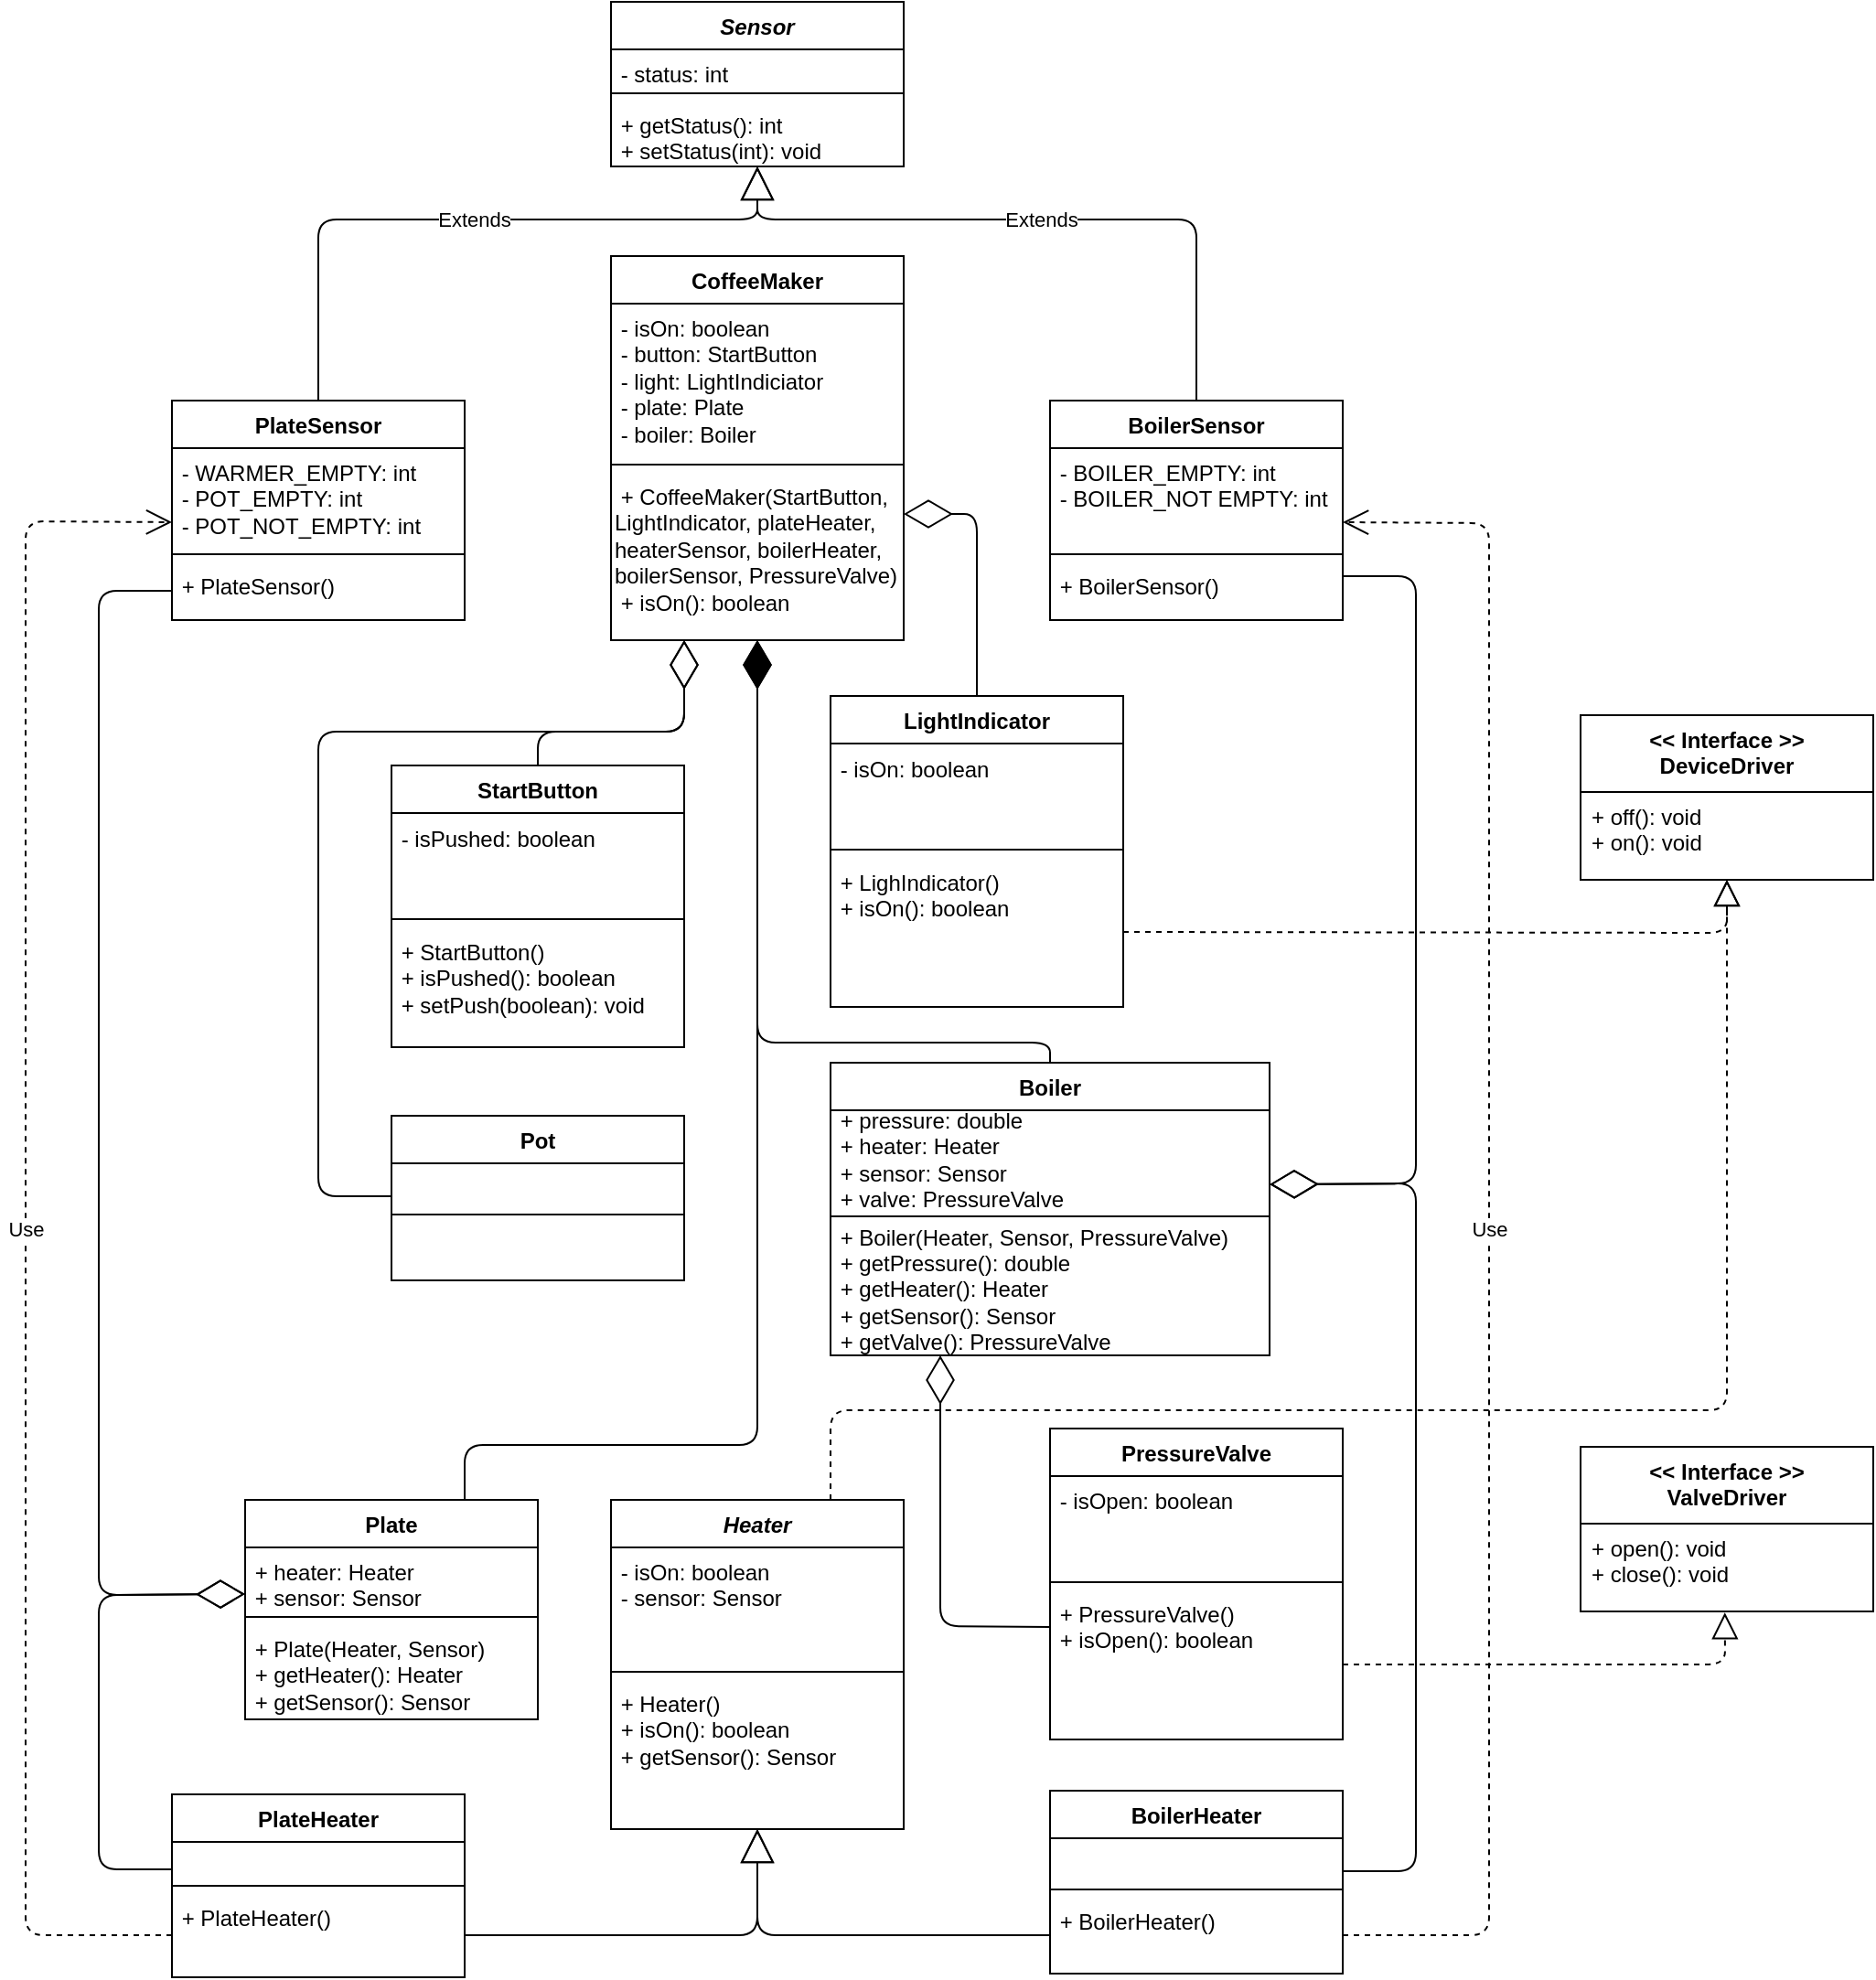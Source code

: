 <mxfile version="10.6.6" type="device"><diagram id="77RDw9w7wn0Nk61X3QPv" name="Page-1"><mxGraphModel dx="672" dy="393" grid="1" gridSize="10" guides="1" tooltips="1" connect="1" arrows="1" fold="1" page="1" pageScale="1" pageWidth="850" pageHeight="1100" math="0" shadow="0"><root><mxCell id="0"/><mxCell id="1" parent="0"/><mxCell id="KOlccHHZOTpstW0Ifl7A-7" value="PlateHeater" style="swimlane;fontStyle=1;align=center;verticalAlign=top;childLayout=stackLayout;horizontal=1;startSize=26;horizontalStack=0;resizeParent=1;resizeParentMax=0;resizeLast=0;collapsible=1;marginBottom=0;" parent="1" vertex="1"><mxGeometry x="110" y="990" width="160" height="100" as="geometry"/></mxCell><mxCell id="KOlccHHZOTpstW0Ifl7A-8" value="&amp;nbsp;" style="text;html=1;strokeColor=none;fillColor=none;align=left;verticalAlign=top;whiteSpace=wrap;rounded=0;" parent="KOlccHHZOTpstW0Ifl7A-7" vertex="1"><mxGeometry y="26" width="160" height="20" as="geometry"/></mxCell><mxCell id="KOlccHHZOTpstW0Ifl7A-9" value="" style="line;strokeWidth=1;fillColor=none;align=left;verticalAlign=middle;spacingTop=-1;spacingLeft=3;spacingRight=3;rotatable=0;labelPosition=right;points=[];portConstraint=eastwest;" parent="KOlccHHZOTpstW0Ifl7A-7" vertex="1"><mxGeometry y="46" width="160" height="8" as="geometry"/></mxCell><mxCell id="KOlccHHZOTpstW0Ifl7A-10" value="&amp;nbsp;+ PlateHeater()" style="text;html=1;strokeColor=none;fillColor=none;align=left;verticalAlign=top;whiteSpace=wrap;rounded=0;" parent="KOlccHHZOTpstW0Ifl7A-7" vertex="1"><mxGeometry y="54" width="160" height="46" as="geometry"/></mxCell><mxCell id="KOlccHHZOTpstW0Ifl7A-11" value="PlateSensor&#10;" style="swimlane;fontStyle=1;align=center;verticalAlign=top;childLayout=stackLayout;horizontal=1;startSize=26;horizontalStack=0;resizeParent=1;resizeParentMax=0;resizeLast=0;collapsible=1;marginBottom=0;" parent="1" vertex="1"><mxGeometry x="110" y="228" width="160" height="120" as="geometry"/></mxCell><mxCell id="KOlccHHZOTpstW0Ifl7A-12" value="&amp;nbsp;- WARMER_EMPTY: int&lt;br&gt;&amp;nbsp;- POT_EMPTY: int&lt;br&gt;&amp;nbsp;- POT_NOT_EMPTY: int&lt;br&gt;" style="text;html=1;strokeColor=none;fillColor=none;align=left;verticalAlign=top;whiteSpace=wrap;rounded=0;" parent="KOlccHHZOTpstW0Ifl7A-11" vertex="1"><mxGeometry y="26" width="160" height="54" as="geometry"/></mxCell><mxCell id="KOlccHHZOTpstW0Ifl7A-13" value="" style="line;strokeWidth=1;fillColor=none;align=left;verticalAlign=middle;spacingTop=-1;spacingLeft=3;spacingRight=3;rotatable=0;labelPosition=right;points=[];portConstraint=eastwest;" parent="KOlccHHZOTpstW0Ifl7A-11" vertex="1"><mxGeometry y="80" width="160" height="8" as="geometry"/></mxCell><mxCell id="KOlccHHZOTpstW0Ifl7A-14" value="&amp;nbsp;+ PlateSensor()" style="text;html=1;strokeColor=none;fillColor=none;align=left;verticalAlign=top;whiteSpace=wrap;rounded=0;" parent="KOlccHHZOTpstW0Ifl7A-11" vertex="1"><mxGeometry y="88" width="160" height="32" as="geometry"/></mxCell><mxCell id="KOlccHHZOTpstW0Ifl7A-20" value="LightIndicator&#10;" style="swimlane;fontStyle=1;align=center;verticalAlign=top;childLayout=stackLayout;horizontal=1;startSize=26;horizontalStack=0;resizeParent=1;resizeParentMax=0;resizeLast=0;collapsible=1;marginBottom=0;" parent="1" vertex="1"><mxGeometry x="470" y="389.5" width="160" height="170" as="geometry"/></mxCell><mxCell id="KOlccHHZOTpstW0Ifl7A-21" value="&lt;div&gt;&lt;span&gt;&amp;nbsp;- isOn: boolean&lt;/span&gt;&lt;br&gt;&lt;/div&gt;" style="text;html=1;strokeColor=none;fillColor=none;align=left;verticalAlign=top;whiteSpace=wrap;rounded=0;" parent="KOlccHHZOTpstW0Ifl7A-20" vertex="1"><mxGeometry y="26" width="160" height="54" as="geometry"/></mxCell><mxCell id="KOlccHHZOTpstW0Ifl7A-22" value="" style="line;strokeWidth=1;fillColor=none;align=left;verticalAlign=middle;spacingTop=-1;spacingLeft=3;spacingRight=3;rotatable=0;labelPosition=right;points=[];portConstraint=eastwest;" parent="KOlccHHZOTpstW0Ifl7A-20" vertex="1"><mxGeometry y="80" width="160" height="8" as="geometry"/></mxCell><mxCell id="KOlccHHZOTpstW0Ifl7A-23" value="&amp;nbsp;+ LighIndicator()&lt;br&gt;&amp;nbsp;+ isOn(): boolean&lt;br&gt;" style="text;html=1;strokeColor=none;fillColor=none;align=left;verticalAlign=top;whiteSpace=wrap;rounded=0;" parent="KOlccHHZOTpstW0Ifl7A-20" vertex="1"><mxGeometry y="88" width="160" height="82" as="geometry"/></mxCell><mxCell id="KOlccHHZOTpstW0Ifl7A-25" value="StartButton" style="swimlane;fontStyle=1;align=center;verticalAlign=top;childLayout=stackLayout;horizontal=1;startSize=26;horizontalStack=0;resizeParent=1;resizeParentMax=0;resizeLast=0;collapsible=1;marginBottom=0;" parent="1" vertex="1"><mxGeometry x="230" y="427.5" width="160" height="154" as="geometry"/></mxCell><mxCell id="KOlccHHZOTpstW0Ifl7A-26" value="&lt;div&gt;&lt;span&gt;&amp;nbsp;- isPushed: boolean&lt;/span&gt;&lt;br&gt;&lt;/div&gt;" style="text;html=1;strokeColor=none;fillColor=none;align=left;verticalAlign=top;whiteSpace=wrap;rounded=0;" parent="KOlccHHZOTpstW0Ifl7A-25" vertex="1"><mxGeometry y="26" width="160" height="54" as="geometry"/></mxCell><mxCell id="KOlccHHZOTpstW0Ifl7A-27" value="" style="line;strokeWidth=1;fillColor=none;align=left;verticalAlign=middle;spacingTop=-1;spacingLeft=3;spacingRight=3;rotatable=0;labelPosition=right;points=[];portConstraint=eastwest;" parent="KOlccHHZOTpstW0Ifl7A-25" vertex="1"><mxGeometry y="80" width="160" height="8" as="geometry"/></mxCell><mxCell id="KOlccHHZOTpstW0Ifl7A-18" value="&amp;nbsp;+ StartButton()&lt;br&gt;&lt;div&gt;&lt;span&gt;&amp;nbsp;+ isPushed(): boolean&lt;/span&gt;&lt;br&gt;&lt;/div&gt;&lt;div&gt;&lt;span&gt;&amp;nbsp;+ setPush(boolean): void&lt;/span&gt;&lt;/div&gt;" style="text;html=1;strokeColor=none;fillColor=none;align=left;verticalAlign=top;whiteSpace=wrap;rounded=0;" parent="KOlccHHZOTpstW0Ifl7A-25" vertex="1"><mxGeometry y="88" width="160" height="66" as="geometry"/></mxCell><mxCell id="KOlccHHZOTpstW0Ifl7A-29" value="BoilerHeater" style="swimlane;fontStyle=1;align=center;verticalAlign=top;childLayout=stackLayout;horizontal=1;startSize=26;horizontalStack=0;resizeParent=1;resizeParentMax=0;resizeLast=0;collapsible=1;marginBottom=0;" parent="1" vertex="1"><mxGeometry x="590" y="988" width="160" height="100" as="geometry"/></mxCell><mxCell id="KOlccHHZOTpstW0Ifl7A-39" value="&amp;nbsp;" style="text;html=1;strokeColor=none;fillColor=none;align=left;verticalAlign=top;whiteSpace=wrap;rounded=0;" parent="KOlccHHZOTpstW0Ifl7A-29" vertex="1"><mxGeometry y="26" width="160" height="24" as="geometry"/></mxCell><mxCell id="KOlccHHZOTpstW0Ifl7A-31" value="" style="line;strokeWidth=1;fillColor=none;align=left;verticalAlign=middle;spacingTop=-1;spacingLeft=3;spacingRight=3;rotatable=0;labelPosition=right;points=[];portConstraint=eastwest;" parent="KOlccHHZOTpstW0Ifl7A-29" vertex="1"><mxGeometry y="50" width="160" height="8" as="geometry"/></mxCell><mxCell id="KOlccHHZOTpstW0Ifl7A-32" value="&amp;nbsp;+ BoilerHeater()" style="text;html=1;strokeColor=none;fillColor=none;align=left;verticalAlign=top;whiteSpace=wrap;rounded=0;" parent="KOlccHHZOTpstW0Ifl7A-29" vertex="1"><mxGeometry y="58" width="160" height="42" as="geometry"/></mxCell><mxCell id="KOlccHHZOTpstW0Ifl7A-34" value="BoilerSensor" style="swimlane;fontStyle=1;align=center;verticalAlign=top;childLayout=stackLayout;horizontal=1;startSize=26;horizontalStack=0;resizeParent=1;resizeParentMax=0;resizeLast=0;collapsible=1;marginBottom=0;" parent="1" vertex="1"><mxGeometry x="590" y="228" width="160" height="120" as="geometry"/></mxCell><mxCell id="KOlccHHZOTpstW0Ifl7A-35" value="&amp;nbsp;- BOILER_EMPTY: int&lt;br&gt;&amp;nbsp;- BOILER_NOT EMPTY: int&lt;br&gt;&lt;br&gt;" style="text;html=1;strokeColor=none;fillColor=none;align=left;verticalAlign=top;whiteSpace=wrap;rounded=0;" parent="KOlccHHZOTpstW0Ifl7A-34" vertex="1"><mxGeometry y="26" width="160" height="54" as="geometry"/></mxCell><mxCell id="KOlccHHZOTpstW0Ifl7A-37" value="" style="line;strokeWidth=1;fillColor=none;align=left;verticalAlign=middle;spacingTop=-1;spacingLeft=3;spacingRight=3;rotatable=0;labelPosition=right;points=[];portConstraint=eastwest;" parent="KOlccHHZOTpstW0Ifl7A-34" vertex="1"><mxGeometry y="80" width="160" height="8" as="geometry"/></mxCell><mxCell id="KOlccHHZOTpstW0Ifl7A-38" value="&amp;nbsp;+ BoilerSensor()" style="text;html=1;strokeColor=none;fillColor=none;align=left;verticalAlign=top;whiteSpace=wrap;rounded=0;" parent="KOlccHHZOTpstW0Ifl7A-34" vertex="1"><mxGeometry y="88" width="160" height="32" as="geometry"/></mxCell><mxCell id="KOlccHHZOTpstW0Ifl7A-40" value="Sensor" style="swimlane;fontStyle=3;align=center;verticalAlign=middle;childLayout=stackLayout;horizontal=1;startSize=26;horizontalStack=0;resizeParent=1;resizeParentMax=0;resizeLast=0;collapsible=1;marginBottom=0;" parent="1" vertex="1"><mxGeometry x="350" y="10" width="160" height="90" as="geometry"/></mxCell><mxCell id="KOlccHHZOTpstW0Ifl7A-41" value="&amp;nbsp;- status: int" style="text;html=1;strokeColor=none;fillColor=none;align=left;verticalAlign=top;whiteSpace=wrap;rounded=0;" parent="KOlccHHZOTpstW0Ifl7A-40" vertex="1"><mxGeometry y="26" width="160" height="20" as="geometry"/></mxCell><mxCell id="KOlccHHZOTpstW0Ifl7A-42" value="" style="line;strokeWidth=1;fillColor=none;align=left;verticalAlign=middle;spacingTop=-1;spacingLeft=3;spacingRight=3;rotatable=0;labelPosition=right;points=[];portConstraint=eastwest;" parent="KOlccHHZOTpstW0Ifl7A-40" vertex="1"><mxGeometry y="46" width="160" height="8" as="geometry"/></mxCell><mxCell id="KOlccHHZOTpstW0Ifl7A-43" value="&amp;nbsp;+ getStatus(): int&lt;br&gt;&amp;nbsp;+ setStatus(int): void" style="text;html=1;strokeColor=none;fillColor=none;align=left;verticalAlign=top;whiteSpace=wrap;rounded=0;" parent="KOlccHHZOTpstW0Ifl7A-40" vertex="1"><mxGeometry y="54" width="160" height="36" as="geometry"/></mxCell><mxCell id="KOlccHHZOTpstW0Ifl7A-44" value="Heater" style="swimlane;fontStyle=3;align=center;verticalAlign=middle;childLayout=stackLayout;horizontal=1;startSize=26;horizontalStack=0;resizeParent=1;resizeParentMax=0;resizeLast=0;collapsible=1;marginBottom=0;" parent="1" vertex="1"><mxGeometry x="350" y="829" width="160" height="180" as="geometry"/></mxCell><mxCell id="KOlccHHZOTpstW0Ifl7A-45" value="&lt;div&gt;&lt;span&gt;&amp;nbsp;- isOn: boolean&lt;/span&gt;&lt;br&gt;&lt;/div&gt;&amp;nbsp;- sensor: Sensor" style="text;html=1;strokeColor=none;fillColor=none;align=left;verticalAlign=top;whiteSpace=wrap;rounded=0;" parent="KOlccHHZOTpstW0Ifl7A-44" vertex="1"><mxGeometry y="26" width="160" height="64" as="geometry"/></mxCell><mxCell id="KOlccHHZOTpstW0Ifl7A-46" value="" style="line;strokeWidth=1;fillColor=none;align=left;verticalAlign=middle;spacingTop=-1;spacingLeft=3;spacingRight=3;rotatable=0;labelPosition=right;points=[];portConstraint=eastwest;" parent="KOlccHHZOTpstW0Ifl7A-44" vertex="1"><mxGeometry y="90" width="160" height="8" as="geometry"/></mxCell><mxCell id="KOlccHHZOTpstW0Ifl7A-47" value="&amp;nbsp;+ Heater()&lt;br&gt;&amp;nbsp;+ isOn(): boolean&lt;br&gt;&amp;nbsp;+ getSensor(): Sensor&lt;br&gt;" style="text;html=1;strokeColor=none;fillColor=none;align=left;verticalAlign=top;whiteSpace=wrap;rounded=0;" parent="KOlccHHZOTpstW0Ifl7A-44" vertex="1"><mxGeometry y="98" width="160" height="82" as="geometry"/></mxCell><mxCell id="KOlccHHZOTpstW0Ifl7A-50" value="Extends" style="endArrow=block;endSize=16;endFill=0;html=1;entryX=0.5;entryY=1;entryDx=0;entryDy=0;exitX=0.5;exitY=0;exitDx=0;exitDy=0;rounded=1;" parent="1" source="KOlccHHZOTpstW0Ifl7A-11" target="KOlccHHZOTpstW0Ifl7A-43" edge="1"><mxGeometry width="160" relative="1" as="geometry"><mxPoint x="270" y="249" as="sourcePoint"/><mxPoint x="430" y="249" as="targetPoint"/><Array as="points"><mxPoint x="190" y="129"/><mxPoint x="430" y="129"/></Array></mxGeometry></mxCell><mxCell id="KOlccHHZOTpstW0Ifl7A-51" value="Extends" style="endArrow=block;endSize=16;endFill=0;html=1;exitX=0.5;exitY=0;exitDx=0;exitDy=0;entryX=0.5;entryY=1;entryDx=0;entryDy=0;rounded=1;" parent="1" source="KOlccHHZOTpstW0Ifl7A-34" target="KOlccHHZOTpstW0Ifl7A-43" edge="1"><mxGeometry width="160" relative="1" as="geometry"><mxPoint x="680" y="219" as="sourcePoint"/><mxPoint x="840" y="219" as="targetPoint"/><Array as="points"><mxPoint x="670" y="129"/><mxPoint x="430" y="129"/></Array></mxGeometry></mxCell><mxCell id="KOlccHHZOTpstW0Ifl7A-52" value="PressureValve" style="swimlane;fontStyle=1;align=center;verticalAlign=middle;childLayout=stackLayout;horizontal=1;startSize=26;horizontalStack=0;resizeParent=1;resizeParentMax=0;resizeLast=0;collapsible=1;marginBottom=0;" parent="1" vertex="1"><mxGeometry x="590" y="790" width="160" height="170" as="geometry"/></mxCell><mxCell id="KOlccHHZOTpstW0Ifl7A-53" value="&lt;div&gt;&lt;span&gt;&amp;nbsp;- isOpen: boolean&lt;/span&gt;&lt;br&gt;&lt;/div&gt;" style="text;html=1;strokeColor=none;fillColor=none;align=left;verticalAlign=top;whiteSpace=wrap;rounded=0;" parent="KOlccHHZOTpstW0Ifl7A-52" vertex="1"><mxGeometry y="26" width="160" height="54" as="geometry"/></mxCell><mxCell id="KOlccHHZOTpstW0Ifl7A-54" value="" style="line;strokeWidth=1;fillColor=none;align=left;verticalAlign=middle;spacingTop=-1;spacingLeft=3;spacingRight=3;rotatable=0;labelPosition=right;points=[];portConstraint=eastwest;" parent="KOlccHHZOTpstW0Ifl7A-52" vertex="1"><mxGeometry y="80" width="160" height="8" as="geometry"/></mxCell><mxCell id="KOlccHHZOTpstW0Ifl7A-55" value="&lt;div&gt;&amp;nbsp;+ PressureValve()&lt;/div&gt;&lt;div&gt;&amp;nbsp;+ isOpen(): boolean&lt;/div&gt;" style="text;html=1;strokeColor=none;fillColor=none;align=left;verticalAlign=top;whiteSpace=wrap;rounded=0;" parent="KOlccHHZOTpstW0Ifl7A-52" vertex="1"><mxGeometry y="88" width="160" height="82" as="geometry"/></mxCell><mxCell id="KOlccHHZOTpstW0Ifl7A-56" value="Use" style="endArrow=open;endSize=12;dashed=1;html=1;entryX=0;entryY=0.75;entryDx=0;entryDy=0;exitX=0;exitY=0.5;exitDx=0;exitDy=0;rounded=1;" parent="1" source="KOlccHHZOTpstW0Ifl7A-10" target="KOlccHHZOTpstW0Ifl7A-12" edge="1"><mxGeometry width="160" relative="1" as="geometry"><mxPoint x="-120" y="402.5" as="sourcePoint"/><mxPoint x="40" y="402.5" as="targetPoint"/><Array as="points"><mxPoint x="30" y="1067"/><mxPoint x="30" y="294"/></Array></mxGeometry></mxCell><mxCell id="KOlccHHZOTpstW0Ifl7A-58" value="Use" style="endArrow=open;endSize=12;dashed=1;html=1;exitX=1;exitY=0.5;exitDx=0;exitDy=0;entryX=1;entryY=0.75;entryDx=0;entryDy=0;" parent="1" source="KOlccHHZOTpstW0Ifl7A-32" target="KOlccHHZOTpstW0Ifl7A-35" edge="1"><mxGeometry width="160" relative="1" as="geometry"><mxPoint x="710" y="791" as="sourcePoint"/><mxPoint x="780" y="319" as="targetPoint"/><Array as="points"><mxPoint x="830" y="1067"/><mxPoint x="830" y="295"/></Array></mxGeometry></mxCell><mxCell id="4rjySwhRc9td_npBiALp-2" value="CoffeeMaker" style="swimlane;fontStyle=1;align=center;verticalAlign=middle;childLayout=stackLayout;horizontal=1;startSize=26;horizontalStack=0;resizeParent=1;resizeParentMax=0;resizeLast=0;collapsible=1;marginBottom=0;" parent="1" vertex="1"><mxGeometry x="350" y="149" width="160" height="210" as="geometry"/></mxCell><mxCell id="ivPgQxqYD3z4Ep1TXVpg-1" value="&lt;div&gt;&lt;span&gt;&amp;nbsp;- isOn: boolean&lt;/span&gt;&lt;br&gt;&lt;/div&gt;&lt;div&gt;&amp;nbsp;- button: StartButton&lt;/div&gt;&lt;div&gt;&amp;nbsp;- light: LightIndiciator&lt;/div&gt;&lt;div&gt;&amp;nbsp;- plate: Plate&lt;/div&gt;&lt;div&gt;&amp;nbsp;- boiler: Boiler&lt;br&gt;&lt;/div&gt;" style="text;html=1;strokeColor=none;fillColor=none;align=left;verticalAlign=top;whiteSpace=wrap;rounded=0;" parent="4rjySwhRc9td_npBiALp-2" vertex="1"><mxGeometry y="26" width="160" height="84" as="geometry"/></mxCell><mxCell id="4rjySwhRc9td_npBiALp-4" value="" style="line;strokeWidth=1;fillColor=none;align=left;verticalAlign=middle;spacingTop=-1;spacingLeft=3;spacingRight=3;rotatable=0;labelPosition=right;points=[];portConstraint=eastwest;" parent="4rjySwhRc9td_npBiALp-2" vertex="1"><mxGeometry y="110" width="160" height="8" as="geometry"/></mxCell><mxCell id="4rjySwhRc9td_npBiALp-5" value="&lt;div&gt;&amp;nbsp;+ CoffeeMaker(StartButton, LightIndicator, plateHeater, heaterSensor, boilerHeater, boilerSensor, PressureValve)&lt;/div&gt;&lt;div&gt;&amp;nbsp;+ isOn(): boolean&lt;/div&gt;" style="text;html=1;strokeColor=none;fillColor=none;align=left;verticalAlign=top;whiteSpace=wrap;rounded=0;" parent="4rjySwhRc9td_npBiALp-2" vertex="1"><mxGeometry y="118" width="160" height="92" as="geometry"/></mxCell><mxCell id="4rjySwhRc9td_npBiALp-6" value="" style="endArrow=diamondThin;endFill=0;endSize=24;html=1;exitX=1;exitY=0.75;exitDx=0;exitDy=0;entryX=1;entryY=0.75;entryDx=0;entryDy=0;" parent="1" source="KOlccHHZOTpstW0Ifl7A-39" target="ytc1XaJ6hb3bVY4K67zS-6" edge="1"><mxGeometry width="160" relative="1" as="geometry"><mxPoint x="650" y="749" as="sourcePoint"/><mxPoint x="750" y="669" as="targetPoint"/><Array as="points"><mxPoint x="790" y="1032"/><mxPoint x="790" y="656"/></Array></mxGeometry></mxCell><mxCell id="4rjySwhRc9td_npBiALp-7" value="" style="endArrow=diamondThin;endFill=0;endSize=24;html=1;exitX=0;exitY=0.75;exitDx=0;exitDy=0;entryX=0;entryY=0.75;entryDx=0;entryDy=0;" parent="1" source="KOlccHHZOTpstW0Ifl7A-8" target="ytc1XaJ6hb3bVY4K67zS-2" edge="1"><mxGeometry width="160" relative="1" as="geometry"><mxPoint x="180" y="689" as="sourcePoint"/><mxPoint x="110" y="669" as="targetPoint"/><Array as="points"><mxPoint x="70" y="1031"/><mxPoint x="70" y="881"/></Array></mxGeometry></mxCell><mxCell id="4rjySwhRc9td_npBiALp-8" value="" style="endArrow=diamondThin;endFill=0;endSize=24;html=1;exitX=0;exitY=0.5;exitDx=0;exitDy=0;entryX=0;entryY=0.75;entryDx=0;entryDy=0;" parent="1" source="KOlccHHZOTpstW0Ifl7A-14" target="ytc1XaJ6hb3bVY4K67zS-2" edge="1"><mxGeometry width="160" relative="1" as="geometry"><mxPoint x="320" y="869" as="sourcePoint"/><mxPoint x="110" y="669" as="targetPoint"/><Array as="points"><mxPoint x="70" y="332"/><mxPoint x="70" y="469"/><mxPoint x="70" y="881"/></Array></mxGeometry></mxCell><mxCell id="4rjySwhRc9td_npBiALp-9" value="" style="endArrow=diamondThin;endFill=0;endSize=24;html=1;exitX=1;exitY=0.25;exitDx=0;exitDy=0;entryX=1;entryY=0.75;entryDx=0;entryDy=0;" parent="1" source="KOlccHHZOTpstW0Ifl7A-38" target="ytc1XaJ6hb3bVY4K67zS-6" edge="1"><mxGeometry width="160" relative="1" as="geometry"><mxPoint x="450" y="499" as="sourcePoint"/><mxPoint x="750" y="669" as="targetPoint"/><Array as="points"><mxPoint x="790" y="324"/><mxPoint x="790" y="469"/><mxPoint x="790" y="656"/></Array></mxGeometry></mxCell><mxCell id="ytc1XaJ6hb3bVY4K67zS-1" value="Plate" style="swimlane;fontStyle=1;align=center;verticalAlign=middle;childLayout=stackLayout;horizontal=1;startSize=26;horizontalStack=0;resizeParent=1;resizeParentMax=0;resizeLast=0;collapsible=1;marginBottom=0;" parent="1" vertex="1"><mxGeometry x="150" y="829" width="160" height="120" as="geometry"/></mxCell><mxCell id="ytc1XaJ6hb3bVY4K67zS-2" value="&lt;div&gt;&amp;nbsp;+ heater: Heater&lt;/div&gt;&lt;div&gt;&amp;nbsp;+ sensor: Sensor&lt;br&gt;&lt;/div&gt;" style="text;html=1;strokeColor=none;fillColor=none;align=left;verticalAlign=top;whiteSpace=wrap;rounded=0;" parent="ytc1XaJ6hb3bVY4K67zS-1" vertex="1"><mxGeometry y="26" width="160" height="34" as="geometry"/></mxCell><mxCell id="ytc1XaJ6hb3bVY4K67zS-3" value="" style="line;strokeWidth=1;fillColor=none;align=left;verticalAlign=middle;spacingTop=-1;spacingLeft=3;spacingRight=3;rotatable=0;labelPosition=right;points=[];portConstraint=eastwest;" parent="ytc1XaJ6hb3bVY4K67zS-1" vertex="1"><mxGeometry y="60" width="160" height="8" as="geometry"/></mxCell><mxCell id="ytc1XaJ6hb3bVY4K67zS-4" value="&lt;div&gt;&amp;nbsp;+ Plate(Heater, Sensor)&lt;/div&gt;&lt;div&gt;&amp;nbsp;+ getHeater(): Heater&lt;/div&gt;&lt;div&gt;&amp;nbsp;+ getSensor(): Sensor&lt;br&gt;&lt;/div&gt;" style="text;html=1;strokeColor=none;fillColor=none;align=left;verticalAlign=top;whiteSpace=wrap;rounded=0;" parent="ytc1XaJ6hb3bVY4K67zS-1" vertex="1"><mxGeometry y="68" width="160" height="52" as="geometry"/></mxCell><mxCell id="ytc1XaJ6hb3bVY4K67zS-5" value="Boiler" style="swimlane;fontStyle=1;align=center;verticalAlign=middle;childLayout=stackLayout;horizontal=1;startSize=26;horizontalStack=0;resizeParent=1;resizeParentMax=0;resizeLast=0;collapsible=1;marginBottom=0;" parent="1" vertex="1"><mxGeometry x="470" y="590" width="240" height="160" as="geometry"/></mxCell><mxCell id="ytc1XaJ6hb3bVY4K67zS-6" value="&lt;div&gt;&amp;nbsp;+ pressure: double&lt;/div&gt;&lt;div&gt;&amp;nbsp;+ heater: Heater&lt;/div&gt;&lt;div&gt;&amp;nbsp;+ sensor: Sensor&lt;/div&gt;&lt;div&gt;&amp;nbsp;+ valve: PressureValve&lt;br&gt;&lt;/div&gt;" style="text;html=1;strokeColor=none;fillColor=none;align=left;verticalAlign=middle;whiteSpace=wrap;rounded=0;" parent="ytc1XaJ6hb3bVY4K67zS-5" vertex="1"><mxGeometry y="26" width="240" height="54" as="geometry"/></mxCell><mxCell id="ytc1XaJ6hb3bVY4K67zS-7" value="" style="line;strokeWidth=1;fillColor=none;align=left;verticalAlign=middle;spacingTop=-1;spacingLeft=3;spacingRight=3;rotatable=0;labelPosition=right;points=[];portConstraint=eastwest;" parent="ytc1XaJ6hb3bVY4K67zS-5" vertex="1"><mxGeometry y="80" width="240" height="8" as="geometry"/></mxCell><mxCell id="ytc1XaJ6hb3bVY4K67zS-8" value="&lt;div&gt;&amp;nbsp;+ Boiler(Heater, Sensor, PressureValve)&lt;/div&gt;&lt;div&gt;&amp;nbsp;+ getPressure(): double&lt;/div&gt;&lt;div&gt;&amp;nbsp;+ getHeater(): Heater&lt;/div&gt;&lt;div&gt;&amp;nbsp;+ getSensor(): Sensor&lt;/div&gt;&lt;div&gt;&amp;nbsp;+ getValve(): PressureValve&lt;br&gt;&lt;/div&gt;" style="text;html=1;strokeColor=none;fillColor=none;align=left;verticalAlign=middle;whiteSpace=wrap;rounded=0;" parent="ytc1XaJ6hb3bVY4K67zS-5" vertex="1"><mxGeometry y="88" width="240" height="72" as="geometry"/></mxCell><mxCell id="ytc1XaJ6hb3bVY4K67zS-10" value="" style="endArrow=diamondThin;endFill=0;endSize=24;html=1;entryX=0.25;entryY=1;entryDx=0;entryDy=0;exitX=0.5;exitY=0;exitDx=0;exitDy=0;" parent="1" source="KOlccHHZOTpstW0Ifl7A-25" target="4rjySwhRc9td_npBiALp-5" edge="1"><mxGeometry width="160" relative="1" as="geometry"><mxPoint x="160" y="408.5" as="sourcePoint"/><mxPoint x="320" y="408.5" as="targetPoint"/><Array as="points"><mxPoint x="310" y="409"/><mxPoint x="390" y="409"/></Array></mxGeometry></mxCell><mxCell id="ytc1XaJ6hb3bVY4K67zS-11" value="" style="endArrow=diamondThin;endFill=0;endSize=24;html=1;exitX=0.5;exitY=0;exitDx=0;exitDy=0;entryX=1;entryY=0.25;entryDx=0;entryDy=0;startArrow=none;startFill=0;" parent="1" source="KOlccHHZOTpstW0Ifl7A-20" target="4rjySwhRc9td_npBiALp-5" edge="1"><mxGeometry width="160" relative="1" as="geometry"><mxPoint x="360" y="389" as="sourcePoint"/><mxPoint x="520" y="389" as="targetPoint"/><Array as="points"><mxPoint x="550" y="290"/></Array></mxGeometry></mxCell><mxCell id="ytc1XaJ6hb3bVY4K67zS-12" value="" style="endArrow=diamondThin;endFill=0;endSize=24;html=1;entryX=0.25;entryY=1;entryDx=0;entryDy=0;exitX=0;exitY=0.25;exitDx=0;exitDy=0;" parent="1" source="KOlccHHZOTpstW0Ifl7A-55" target="ytc1XaJ6hb3bVY4K67zS-8" edge="1"><mxGeometry width="160" relative="1" as="geometry"><mxPoint x="630" y="739" as="sourcePoint"/><mxPoint x="630" y="706" as="targetPoint"/><Array as="points"><mxPoint x="530" y="898"/></Array></mxGeometry></mxCell><mxCell id="ytc1XaJ6hb3bVY4K67zS-13" value="" style="endArrow=diamondThin;endFill=1;endSize=24;html=1;entryX=0.5;entryY=1;entryDx=0;entryDy=0;exitX=0.75;exitY=0;exitDx=0;exitDy=0;" parent="1" source="ytc1XaJ6hb3bVY4K67zS-1" target="4rjySwhRc9td_npBiALp-5" edge="1"><mxGeometry width="160" relative="1" as="geometry"><mxPoint x="200" y="599" as="sourcePoint"/><mxPoint x="360" y="599" as="targetPoint"/><Array as="points"><mxPoint x="270" y="799"/><mxPoint x="430" y="799"/><mxPoint x="430" y="579"/></Array></mxGeometry></mxCell><mxCell id="ytc1XaJ6hb3bVY4K67zS-14" value="" style="endArrow=diamondThin;endFill=1;endSize=24;html=1;entryX=0.5;entryY=1;entryDx=0;entryDy=0;exitX=0.5;exitY=0;exitDx=0;exitDy=0;" parent="1" source="ytc1XaJ6hb3bVY4K67zS-5" target="4rjySwhRc9td_npBiALp-5" edge="1"><mxGeometry width="160" relative="1" as="geometry"><mxPoint x="440" y="609" as="sourcePoint"/><mxPoint x="600" y="609" as="targetPoint"/><Array as="points"><mxPoint x="590" y="579"/><mxPoint x="430" y="579"/><mxPoint x="430" y="559"/></Array></mxGeometry></mxCell><mxCell id="ivPgQxqYD3z4Ep1TXVpg-2" value="Pot" style="swimlane;fontStyle=1;align=center;verticalAlign=middle;childLayout=stackLayout;horizontal=1;startSize=26;horizontalStack=0;resizeParent=1;resizeParentMax=0;resizeLast=0;collapsible=1;marginBottom=0;" parent="1" vertex="1"><mxGeometry x="230" y="619" width="160" height="90" as="geometry"/></mxCell><mxCell id="ivPgQxqYD3z4Ep1TXVpg-3" value="&amp;nbsp;" style="text;html=1;strokeColor=none;fillColor=none;align=left;verticalAlign=top;whiteSpace=wrap;rounded=0;" parent="ivPgQxqYD3z4Ep1TXVpg-2" vertex="1"><mxGeometry y="26" width="160" height="24" as="geometry"/></mxCell><mxCell id="ivPgQxqYD3z4Ep1TXVpg-4" value="" style="line;strokeWidth=1;fillColor=none;align=left;verticalAlign=middle;spacingTop=-1;spacingLeft=3;spacingRight=3;rotatable=0;labelPosition=right;points=[];portConstraint=eastwest;" parent="ivPgQxqYD3z4Ep1TXVpg-2" vertex="1"><mxGeometry y="50" width="160" height="8" as="geometry"/></mxCell><mxCell id="ivPgQxqYD3z4Ep1TXVpg-5" value="&amp;nbsp;" style="text;html=1;strokeColor=none;fillColor=none;align=left;verticalAlign=top;whiteSpace=wrap;rounded=0;" parent="ivPgQxqYD3z4Ep1TXVpg-2" vertex="1"><mxGeometry y="58" width="160" height="32" as="geometry"/></mxCell><mxCell id="ivPgQxqYD3z4Ep1TXVpg-7" value="" style="endArrow=block;html=1;entryX=0.5;entryY=1;entryDx=0;entryDy=0;exitX=0;exitY=0.5;exitDx=0;exitDy=0;endFill=0;endSize=16;" parent="1" source="KOlccHHZOTpstW0Ifl7A-32" target="KOlccHHZOTpstW0Ifl7A-47" edge="1"><mxGeometry width="50" height="50" relative="1" as="geometry"><mxPoint x="60" y="1179" as="sourcePoint"/><mxPoint x="110" y="1129" as="targetPoint"/><Array as="points"><mxPoint x="430" y="1067"/></Array></mxGeometry></mxCell><mxCell id="ivPgQxqYD3z4Ep1TXVpg-8" value="" style="endArrow=block;html=1;exitX=1;exitY=0.5;exitDx=0;exitDy=0;endFill=0;endSize=16;entryX=0.5;entryY=1;entryDx=0;entryDy=0;" parent="1" source="KOlccHHZOTpstW0Ifl7A-10" target="KOlccHHZOTpstW0Ifl7A-47" edge="1"><mxGeometry width="50" height="50" relative="1" as="geometry"><mxPoint x="350" y="1159" as="sourcePoint"/><mxPoint x="430" y="1010" as="targetPoint"/><Array as="points"><mxPoint x="430" y="1067"/></Array></mxGeometry></mxCell><mxCell id="ivPgQxqYD3z4Ep1TXVpg-9" value="" style="endArrow=diamondThin;endFill=0;endSize=24;html=1;entryX=0.25;entryY=1;entryDx=0;entryDy=0;exitX=0;exitY=0.75;exitDx=0;exitDy=0;" parent="1" source="ivPgQxqYD3z4Ep1TXVpg-3" target="4rjySwhRc9td_npBiALp-5" edge="1"><mxGeometry width="160" relative="1" as="geometry"><mxPoint x="130" y="739" as="sourcePoint"/><mxPoint x="290" y="739" as="targetPoint"/><Array as="points"><mxPoint x="190" y="663"/><mxPoint x="190" y="409"/><mxPoint x="390" y="409"/></Array></mxGeometry></mxCell><mxCell id="WoPb2PPmAc9FblUVwh9S-1" value="&lt;&lt; Interface &gt;&gt;&#10;ValveDriver&#10;" style="swimlane;fontStyle=1;childLayout=stackLayout;horizontal=1;startSize=42;fillColor=none;horizontalStack=0;resizeParent=1;resizeParentMax=0;resizeLast=0;collapsible=1;marginBottom=0;verticalAlign=top;" parent="1" vertex="1"><mxGeometry x="880" y="800" width="160" height="90" as="geometry"/></mxCell><mxCell id="WoPb2PPmAc9FblUVwh9S-4" value="+ open(): void&#10;+ close(): void&#10;" style="text;strokeColor=none;fillColor=none;align=left;verticalAlign=top;spacingLeft=4;spacingRight=4;overflow=hidden;rotatable=0;points=[[0,0.5],[1,0.5]];portConstraint=eastwest;" parent="WoPb2PPmAc9FblUVwh9S-1" vertex="1"><mxGeometry y="42" width="160" height="48" as="geometry"/></mxCell><mxCell id="WoPb2PPmAc9FblUVwh9S-5" value="&lt;&lt; Interface &gt;&gt;&#10;DeviceDriver&#10;" style="swimlane;fontStyle=1;childLayout=stackLayout;horizontal=1;startSize=42;fillColor=none;horizontalStack=0;resizeParent=1;resizeParentMax=0;resizeLast=0;collapsible=1;marginBottom=0;verticalAlign=top;" parent="1" vertex="1"><mxGeometry x="880" y="400" width="160" height="90" as="geometry"/></mxCell><mxCell id="WoPb2PPmAc9FblUVwh9S-6" value="+ off(): void&#10;+ on(): void&#10;" style="text;strokeColor=none;fillColor=none;align=left;verticalAlign=top;spacingLeft=4;spacingRight=4;overflow=hidden;rotatable=0;points=[[0,0.5],[1,0.5]];portConstraint=eastwest;" parent="WoPb2PPmAc9FblUVwh9S-5" vertex="1"><mxGeometry y="42" width="160" height="48" as="geometry"/></mxCell><mxCell id="WoPb2PPmAc9FblUVwh9S-7" value="" style="endArrow=block;dashed=1;endFill=0;endSize=12;html=1;exitX=0.75;exitY=0;exitDx=0;exitDy=0;" parent="1" source="KOlccHHZOTpstW0Ifl7A-44" edge="1"><mxGeometry width="160" relative="1" as="geometry"><mxPoint x="110" y="1110" as="sourcePoint"/><mxPoint x="960" y="490" as="targetPoint"/><Array as="points"><mxPoint x="470" y="780"/><mxPoint x="960" y="780"/></Array></mxGeometry></mxCell><mxCell id="WoPb2PPmAc9FblUVwh9S-8" value="" style="endArrow=block;dashed=1;endFill=0;endSize=12;html=1;exitX=1;exitY=0.5;exitDx=0;exitDy=0;entryX=0.5;entryY=1.001;entryDx=0;entryDy=0;entryPerimeter=0;" parent="1" source="KOlccHHZOTpstW0Ifl7A-23" target="WoPb2PPmAc9FblUVwh9S-6" edge="1"><mxGeometry width="160" relative="1" as="geometry"><mxPoint x="880" y="759" as="sourcePoint"/><mxPoint x="1040" y="759" as="targetPoint"/><Array as="points"><mxPoint x="960" y="519"/></Array></mxGeometry></mxCell><mxCell id="WoPb2PPmAc9FblUVwh9S-9" value="" style="endArrow=block;dashed=1;endFill=0;endSize=12;html=1;entryX=0.493;entryY=1.013;entryDx=0;entryDy=0;entryPerimeter=0;exitX=1;exitY=0.5;exitDx=0;exitDy=0;" parent="1" source="KOlccHHZOTpstW0Ifl7A-55" target="WoPb2PPmAc9FblUVwh9S-4" edge="1"><mxGeometry width="160" relative="1" as="geometry"><mxPoint x="1114.5" y="940" as="sourcePoint"/><mxPoint x="1240" y="790" as="targetPoint"/><Array as="points"><mxPoint x="959" y="919"/></Array></mxGeometry></mxCell></root></mxGraphModel></diagram></mxfile>